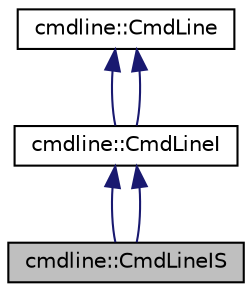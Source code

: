 digraph "cmdline::CmdLineIS"
{
 // LATEX_PDF_SIZE
  edge [fontname="Helvetica",fontsize="10",labelfontname="Helvetica",labelfontsize="10"];
  node [fontname="Helvetica",fontsize="10",shape=record];
  Node1 [label="cmdline::CmdLineIS",height=0.2,width=0.4,color="black", fillcolor="grey75", style="filled", fontcolor="black",tooltip=" "];
  Node2 -> Node1 [dir="back",color="midnightblue",fontsize="10",style="solid"];
  Node2 [label="cmdline::CmdLineI",height=0.2,width=0.4,color="black", fillcolor="white", style="filled",URL="$dd/dc5/classcmdline_1_1_cmd_line_i.html",tooltip=" "];
  Node3 -> Node2 [dir="back",color="midnightblue",fontsize="10",style="solid"];
  Node3 [label="cmdline::CmdLine",height=0.2,width=0.4,color="black", fillcolor="white", style="filled",URL="$dd/d07/classcmdline_1_1_cmd_line.html",tooltip=" "];
  Node3 -> Node2 [dir="back",color="midnightblue",fontsize="10",style="solid"];
  Node2 -> Node1 [dir="back",color="midnightblue",fontsize="10",style="solid"];
}
